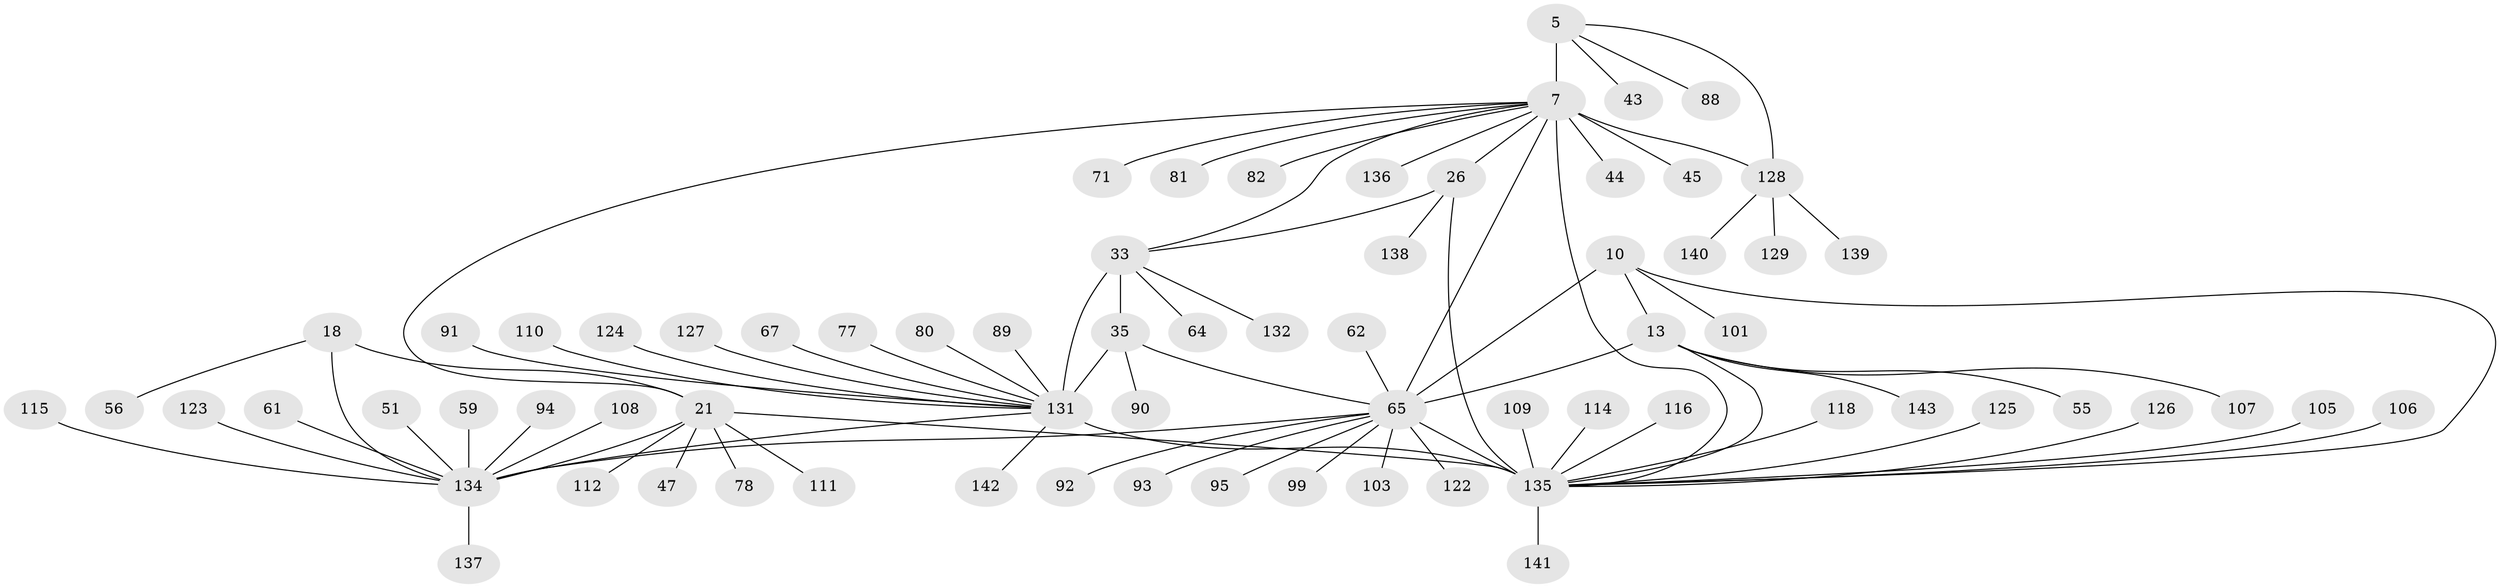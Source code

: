 // original degree distribution, {13: 0.006993006993006993, 7: 0.055944055944055944, 9: 0.04895104895104895, 8: 0.055944055944055944, 10: 0.03496503496503497, 16: 0.006993006993006993, 6: 0.006993006993006993, 12: 0.013986013986013986, 15: 0.006993006993006993, 14: 0.006993006993006993, 1: 0.6013986013986014, 4: 0.02097902097902098, 2: 0.0979020979020979, 3: 0.03496503496503497}
// Generated by graph-tools (version 1.1) at 2025/55/03/09/25 04:55:51]
// undirected, 71 vertices, 84 edges
graph export_dot {
graph [start="1"]
  node [color=gray90,style=filled];
  5 [super="+2"];
  7 [super="+4+6"];
  10 [super="+8"];
  13 [super="+9"];
  18 [super="+16"];
  21 [super="+17"];
  26 [super="+23"];
  33 [super="+29"];
  35 [super="+30"];
  43;
  44;
  45;
  47;
  51;
  55;
  56;
  59;
  61;
  62;
  64;
  65 [super="+14+38+52+12+36"];
  67;
  71;
  77;
  78;
  80;
  81;
  82;
  88;
  89;
  90;
  91;
  92;
  93 [super="+53"];
  94;
  95 [super="+83"];
  99;
  101 [super="+69"];
  103;
  105;
  106;
  107;
  108;
  109;
  110;
  111;
  112;
  114 [super="+104"];
  115;
  116;
  118;
  122 [super="+86+117"];
  123;
  124;
  125;
  126 [super="+76"];
  127;
  128 [super="+1+72+119+120"];
  129 [super="+102"];
  131 [super="+34+32+39"];
  132;
  134 [super="+98+20+40"];
  135 [super="+49+130+70+75+85+87+28+42+48+96+121+68+73+100"];
  136 [super="+54+60+79+84"];
  137;
  138 [super="+113"];
  139;
  140 [super="+133"];
  141;
  142;
  143;
  5 -- 7 [weight=8];
  5 -- 43;
  5 -- 88;
  5 -- 128 [weight=2];
  7 -- 44;
  7 -- 45;
  7 -- 81;
  7 -- 82;
  7 -- 33;
  7 -- 135 [weight=2];
  7 -- 71;
  7 -- 136;
  7 -- 21;
  7 -- 26;
  7 -- 65;
  7 -- 128 [weight=4];
  10 -- 13 [weight=4];
  10 -- 101;
  10 -- 65 [weight=6];
  10 -- 135;
  13 -- 107;
  13 -- 143;
  13 -- 55;
  13 -- 65 [weight=6];
  13 -- 135;
  18 -- 21 [weight=4];
  18 -- 56;
  18 -- 134 [weight=6];
  21 -- 47;
  21 -- 78;
  21 -- 111;
  21 -- 112;
  21 -- 135;
  21 -- 134 [weight=6];
  26 -- 33;
  26 -- 138;
  26 -- 135 [weight=10];
  33 -- 35 [weight=4];
  33 -- 132;
  33 -- 64;
  33 -- 131 [weight=6];
  35 -- 65 [weight=2];
  35 -- 90;
  35 -- 131 [weight=6];
  51 -- 134;
  59 -- 134;
  61 -- 134;
  62 -- 65;
  65 -- 99;
  65 -- 122;
  65 -- 92;
  65 -- 93;
  65 -- 103;
  65 -- 95;
  65 -- 134;
  65 -- 135;
  67 -- 131;
  77 -- 131;
  80 -- 131;
  89 -- 131;
  91 -- 131;
  94 -- 134;
  105 -- 135;
  106 -- 135;
  108 -- 134;
  109 -- 135;
  110 -- 131;
  114 -- 135;
  115 -- 134;
  116 -- 135;
  118 -- 135;
  123 -- 134;
  124 -- 131;
  125 -- 135;
  126 -- 135;
  127 -- 131;
  128 -- 129;
  128 -- 139;
  128 -- 140;
  131 -- 142;
  131 -- 135 [weight=3];
  131 -- 134;
  134 -- 137;
  135 -- 141;
}
